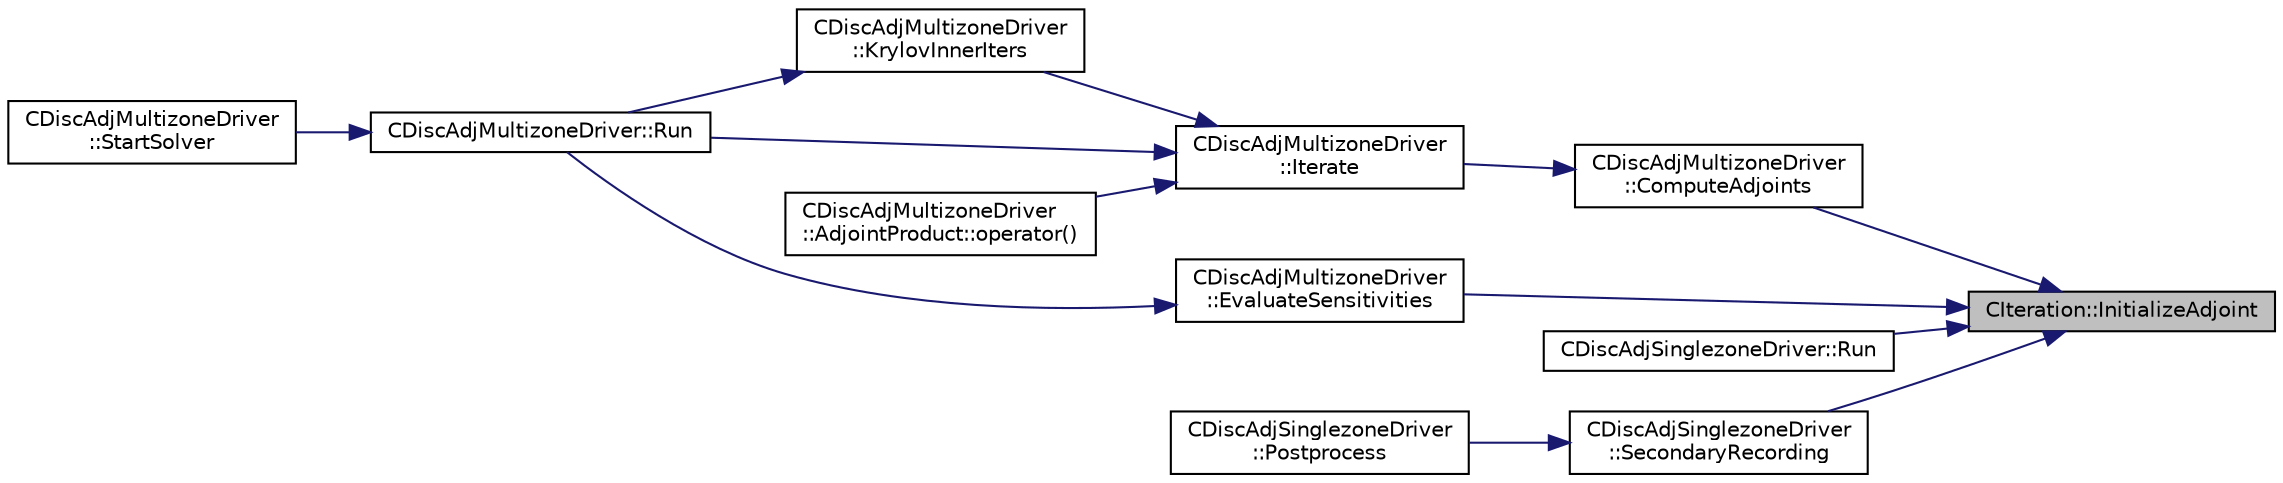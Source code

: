digraph "CIteration::InitializeAdjoint"
{
 // LATEX_PDF_SIZE
  edge [fontname="Helvetica",fontsize="10",labelfontname="Helvetica",labelfontsize="10"];
  node [fontname="Helvetica",fontsize="10",shape=record];
  rankdir="RL";
  Node1 [label="CIteration::InitializeAdjoint",height=0.2,width=0.4,color="black", fillcolor="grey75", style="filled", fontcolor="black",tooltip=" "];
  Node1 -> Node2 [dir="back",color="midnightblue",fontsize="10",style="solid",fontname="Helvetica"];
  Node2 [label="CDiscAdjMultizoneDriver\l::ComputeAdjoints",height=0.2,width=0.4,color="black", fillcolor="white", style="filled",URL="$classCDiscAdjMultizoneDriver.html#a1f5b9fcca6fa5bc7d34ec6ef98cd609b",tooltip="Summary of all routines to evaluate the adjoints in iZone."];
  Node2 -> Node3 [dir="back",color="midnightblue",fontsize="10",style="solid",fontname="Helvetica"];
  Node3 [label="CDiscAdjMultizoneDriver\l::Iterate",height=0.2,width=0.4,color="black", fillcolor="white", style="filled",URL="$classCDiscAdjMultizoneDriver.html#a0e412d3476c8552ca4bd13cb4f050e0f",tooltip="Run one inner iteration for a given zone."];
  Node3 -> Node4 [dir="back",color="midnightblue",fontsize="10",style="solid",fontname="Helvetica"];
  Node4 [label="CDiscAdjMultizoneDriver\l::KrylovInnerIters",height=0.2,width=0.4,color="black", fillcolor="white", style="filled",URL="$classCDiscAdjMultizoneDriver.html#a9b6405abc0dbfc7983bc133af9fa2aed",tooltip="Run inner iterations using a Krylov method (GMRES atm)."];
  Node4 -> Node5 [dir="back",color="midnightblue",fontsize="10",style="solid",fontname="Helvetica"];
  Node5 [label="CDiscAdjMultizoneDriver::Run",height=0.2,width=0.4,color="black", fillcolor="white", style="filled",URL="$classCDiscAdjMultizoneDriver.html#af996aecdb6d20aa4fc81c9b67295abf5",tooltip="[Overload] Run an discrete adjoint update of all solvers within multiple zones."];
  Node5 -> Node6 [dir="back",color="midnightblue",fontsize="10",style="solid",fontname="Helvetica"];
  Node6 [label="CDiscAdjMultizoneDriver\l::StartSolver",height=0.2,width=0.4,color="black", fillcolor="white", style="filled",URL="$classCDiscAdjMultizoneDriver.html#a75de0a1a482ceeed4301a384f1515092",tooltip="[Overload] Launch the computation for discrete adjoint multizone problems."];
  Node3 -> Node7 [dir="back",color="midnightblue",fontsize="10",style="solid",fontname="Helvetica"];
  Node7 [label="CDiscAdjMultizoneDriver\l::AdjointProduct::operator()",height=0.2,width=0.4,color="black", fillcolor="white", style="filled",URL="$classCDiscAdjMultizoneDriver_1_1AdjointProduct.html#a9012483daf0df98b1e47791ed57d75cd",tooltip=" "];
  Node3 -> Node5 [dir="back",color="midnightblue",fontsize="10",style="solid",fontname="Helvetica"];
  Node1 -> Node8 [dir="back",color="midnightblue",fontsize="10",style="solid",fontname="Helvetica"];
  Node8 [label="CDiscAdjMultizoneDriver\l::EvaluateSensitivities",height=0.2,width=0.4,color="black", fillcolor="white", style="filled",URL="$classCDiscAdjMultizoneDriver.html#a9d998fae109427a1061069800ad931c3",tooltip="Evaluate sensitivites for the current adjoint solution and output files."];
  Node8 -> Node5 [dir="back",color="midnightblue",fontsize="10",style="solid",fontname="Helvetica"];
  Node1 -> Node9 [dir="back",color="midnightblue",fontsize="10",style="solid",fontname="Helvetica"];
  Node9 [label="CDiscAdjSinglezoneDriver::Run",height=0.2,width=0.4,color="black", fillcolor="white", style="filled",URL="$classCDiscAdjSinglezoneDriver.html#a8f953f7bd46ee86ade056068e5eb2419",tooltip="Run a single iteration of the discrete adjoint solver with a single zone."];
  Node1 -> Node10 [dir="back",color="midnightblue",fontsize="10",style="solid",fontname="Helvetica"];
  Node10 [label="CDiscAdjSinglezoneDriver\l::SecondaryRecording",height=0.2,width=0.4,color="black", fillcolor="white", style="filled",URL="$classCDiscAdjSinglezoneDriver.html#ad328a74dd89ed2e335b22c4bf2b53cb0",tooltip="Record the secondary computational path."];
  Node10 -> Node11 [dir="back",color="midnightblue",fontsize="10",style="solid",fontname="Helvetica"];
  Node11 [label="CDiscAdjSinglezoneDriver\l::Postprocess",height=0.2,width=0.4,color="black", fillcolor="white", style="filled",URL="$classCDiscAdjSinglezoneDriver.html#a8646cc443849a97868c59003066bb850",tooltip="Postprocess the adjoint iteration for ZONE_0."];
}
